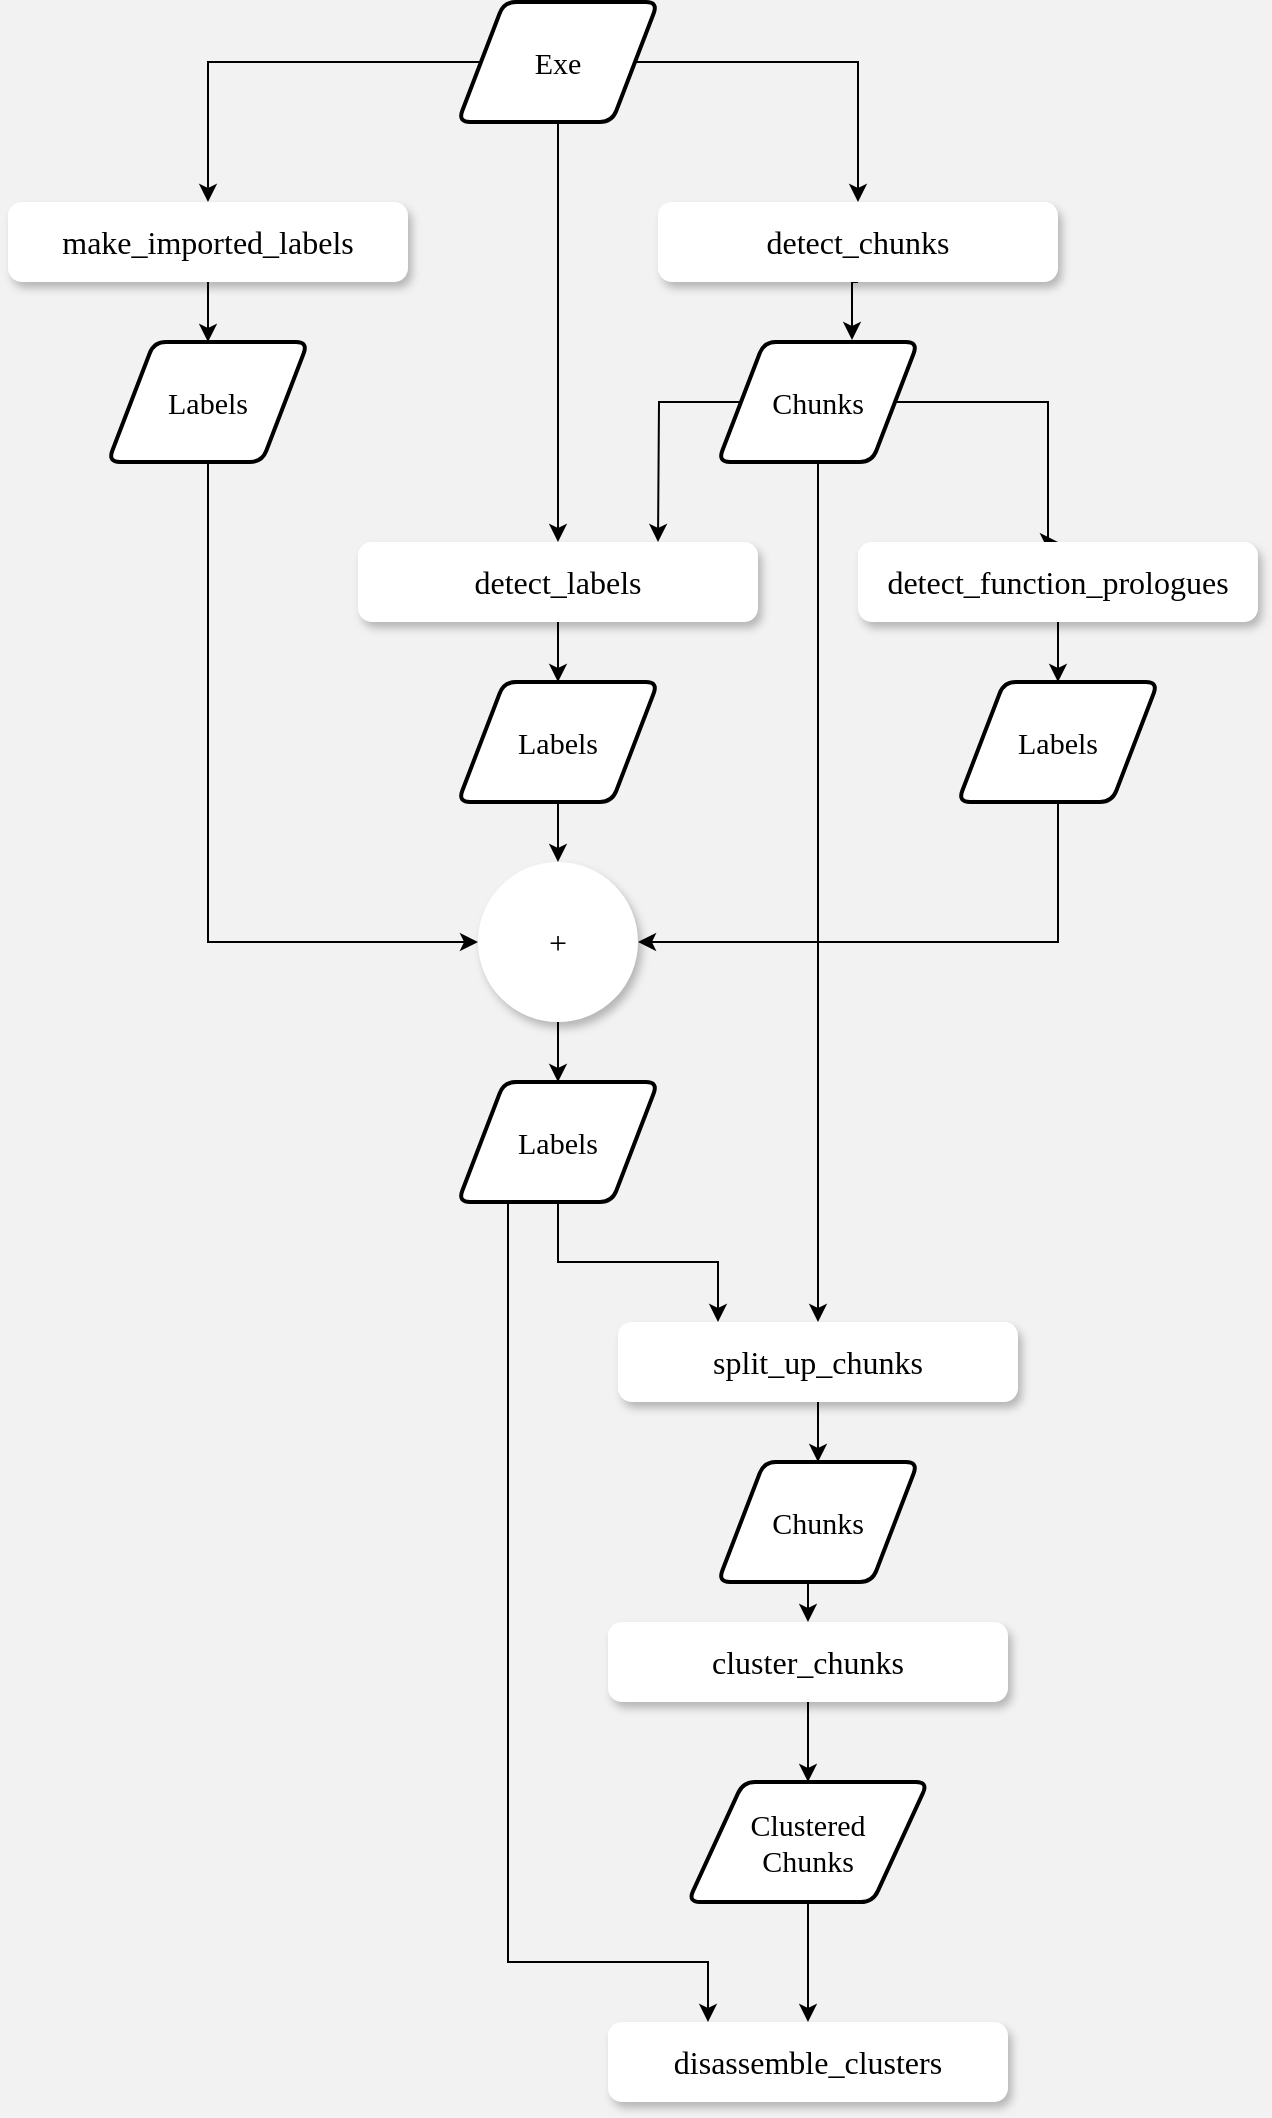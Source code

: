 <mxfile version="12.9.3" type="device"><diagram id="lzSnlQQ8JQ-eE8FS2TnN" name="Page-1"><mxGraphModel dx="1278" dy="948" grid="1" gridSize="10" guides="1" tooltips="1" connect="1" arrows="1" fold="1" page="1" pageScale="1" pageWidth="850" pageHeight="1100" background="#F2F2F2" math="0" shadow="0"><root><mxCell id="0"/><mxCell id="1" parent="0"/><mxCell id="G6UAGvVHQ9mcAHjdpEGW-25" style="edgeStyle=orthogonalEdgeStyle;rounded=0;orthogonalLoop=1;jettySize=auto;html=1;exitX=0.5;exitY=1;exitDx=0;exitDy=0;entryX=0;entryY=0.5;entryDx=0;entryDy=0;fontFamily=D-DIN Exp;fontSize=16;" edge="1" parent="1" source="2FhpK4kkxQhMr90pt7u--3" target="G6UAGvVHQ9mcAHjdpEGW-22"><mxGeometry relative="1" as="geometry"/></mxCell><mxCell id="2FhpK4kkxQhMr90pt7u--3" value="Labels" style="shape=parallelogram;html=1;strokeWidth=2;perimeter=parallelogramPerimeter;whiteSpace=wrap;rounded=1;arcSize=12;size=0.23;fontFamily=D-DIN Exp;fontSize=15;" parent="1" vertex="1"><mxGeometry x="150" y="190" width="100" height="60" as="geometry"/></mxCell><mxCell id="G6UAGvVHQ9mcAHjdpEGW-8" style="edgeStyle=orthogonalEdgeStyle;rounded=0;orthogonalLoop=1;jettySize=auto;html=1;exitX=0.5;exitY=1;exitDx=0;exitDy=0;entryX=0.5;entryY=0;entryDx=0;entryDy=0;fontFamily=D-DIN Exp;fontSize=16;" edge="1" parent="1" source="2FhpK4kkxQhMr90pt7u--4" target="2FhpK4kkxQhMr90pt7u--3"><mxGeometry relative="1" as="geometry"/></mxCell><mxCell id="2FhpK4kkxQhMr90pt7u--4" value="&lt;span style=&quot;text-align: left; font-size: 16px;&quot;&gt;make_imported_labels&lt;/span&gt;" style="rounded=1;whiteSpace=wrap;html=1;absoluteArcSize=1;arcSize=14;strokeWidth=2;fontFamily=D-DIN;fontSize=16;strokeColor=none;fontStyle=0;shadow=1;" parent="1" vertex="1"><mxGeometry x="100" y="120" width="200" height="40" as="geometry"/></mxCell><mxCell id="G6UAGvVHQ9mcAHjdpEGW-6" style="edgeStyle=orthogonalEdgeStyle;rounded=0;orthogonalLoop=1;jettySize=auto;html=1;exitX=1;exitY=0.5;exitDx=0;exitDy=0;entryX=0.5;entryY=0;entryDx=0;entryDy=0;fontFamily=D-DIN Exp;fontSize=16;" edge="1" parent="1" source="G6UAGvVHQ9mcAHjdpEGW-1" target="G6UAGvVHQ9mcAHjdpEGW-3"><mxGeometry relative="1" as="geometry"><Array as="points"><mxPoint x="525" y="50"/></Array></mxGeometry></mxCell><mxCell id="G6UAGvVHQ9mcAHjdpEGW-7" style="edgeStyle=orthogonalEdgeStyle;rounded=0;orthogonalLoop=1;jettySize=auto;html=1;exitX=0;exitY=0.5;exitDx=0;exitDy=0;entryX=0.5;entryY=0;entryDx=0;entryDy=0;fontFamily=D-DIN Exp;fontSize=16;" edge="1" parent="1" source="G6UAGvVHQ9mcAHjdpEGW-1" target="2FhpK4kkxQhMr90pt7u--4"><mxGeometry relative="1" as="geometry"/></mxCell><mxCell id="G6UAGvVHQ9mcAHjdpEGW-11" style="edgeStyle=orthogonalEdgeStyle;rounded=0;orthogonalLoop=1;jettySize=auto;html=1;exitX=0.5;exitY=1;exitDx=0;exitDy=0;fontFamily=D-DIN Exp;fontSize=16;" edge="1" parent="1" source="G6UAGvVHQ9mcAHjdpEGW-1" target="G6UAGvVHQ9mcAHjdpEGW-4"><mxGeometry relative="1" as="geometry"/></mxCell><mxCell id="G6UAGvVHQ9mcAHjdpEGW-1" value="Exe" style="shape=parallelogram;html=1;strokeWidth=2;perimeter=parallelogramPerimeter;whiteSpace=wrap;rounded=1;arcSize=12;size=0.23;fontFamily=D-DIN Exp;fontSize=15;" vertex="1" parent="1"><mxGeometry x="325" y="20" width="100" height="60" as="geometry"/></mxCell><mxCell id="G6UAGvVHQ9mcAHjdpEGW-10" style="edgeStyle=orthogonalEdgeStyle;rounded=0;orthogonalLoop=1;jettySize=auto;html=1;exitX=0;exitY=0.5;exitDx=0;exitDy=0;entryX=0.75;entryY=0;entryDx=0;entryDy=0;fontFamily=D-DIN Exp;fontSize=16;" edge="1" parent="1" source="G6UAGvVHQ9mcAHjdpEGW-2"><mxGeometry relative="1" as="geometry"><mxPoint x="425" y="290" as="targetPoint"/></mxGeometry></mxCell><mxCell id="G6UAGvVHQ9mcAHjdpEGW-14" style="edgeStyle=orthogonalEdgeStyle;rounded=0;orthogonalLoop=1;jettySize=auto;html=1;exitX=1;exitY=0.5;exitDx=0;exitDy=0;entryX=0.5;entryY=0;entryDx=0;entryDy=0;fontFamily=D-DIN Exp;fontSize=16;" edge="1" parent="1" source="G6UAGvVHQ9mcAHjdpEGW-2" target="G6UAGvVHQ9mcAHjdpEGW-13"><mxGeometry relative="1" as="geometry"><Array as="points"><mxPoint x="620" y="220"/><mxPoint x="620" y="290"/></Array></mxGeometry></mxCell><mxCell id="G6UAGvVHQ9mcAHjdpEGW-29" style="edgeStyle=orthogonalEdgeStyle;rounded=0;orthogonalLoop=1;jettySize=auto;html=1;exitX=0.5;exitY=1;exitDx=0;exitDy=0;fontFamily=D-DIN Exp;fontSize=16;" edge="1" parent="1" source="G6UAGvVHQ9mcAHjdpEGW-2" target="G6UAGvVHQ9mcAHjdpEGW-18"><mxGeometry relative="1" as="geometry"/></mxCell><mxCell id="G6UAGvVHQ9mcAHjdpEGW-2" value="Chunks" style="shape=parallelogram;html=1;strokeWidth=2;perimeter=parallelogramPerimeter;whiteSpace=wrap;rounded=1;arcSize=12;size=0.23;fontFamily=D-DIN Exp;fontSize=15;" vertex="1" parent="1"><mxGeometry x="455" y="190" width="100" height="60" as="geometry"/></mxCell><mxCell id="G6UAGvVHQ9mcAHjdpEGW-9" style="edgeStyle=orthogonalEdgeStyle;rounded=0;orthogonalLoop=1;jettySize=auto;html=1;exitX=0.5;exitY=1;exitDx=0;exitDy=0;entryX=0.67;entryY=-0.017;entryDx=0;entryDy=0;entryPerimeter=0;fontFamily=D-DIN Exp;fontSize=16;" edge="1" parent="1" source="G6UAGvVHQ9mcAHjdpEGW-3" target="G6UAGvVHQ9mcAHjdpEGW-2"><mxGeometry relative="1" as="geometry"/></mxCell><mxCell id="G6UAGvVHQ9mcAHjdpEGW-3" value="&lt;span style=&quot;text-align: left ; font-size: 16px&quot;&gt;detect_chunks&lt;br&gt;&lt;/span&gt;" style="rounded=1;whiteSpace=wrap;html=1;absoluteArcSize=1;arcSize=14;strokeWidth=2;fontFamily=D-DIN;fontSize=16;strokeColor=none;fontStyle=0;shadow=1;" vertex="1" parent="1"><mxGeometry x="425" y="120" width="200" height="40" as="geometry"/></mxCell><mxCell id="G6UAGvVHQ9mcAHjdpEGW-12" style="edgeStyle=orthogonalEdgeStyle;rounded=0;orthogonalLoop=1;jettySize=auto;html=1;exitX=0.5;exitY=1;exitDx=0;exitDy=0;entryX=0.5;entryY=0;entryDx=0;entryDy=0;fontFamily=D-DIN Exp;fontSize=16;" edge="1" parent="1" source="G6UAGvVHQ9mcAHjdpEGW-4" target="G6UAGvVHQ9mcAHjdpEGW-5"><mxGeometry relative="1" as="geometry"/></mxCell><mxCell id="G6UAGvVHQ9mcAHjdpEGW-4" value="&lt;span style=&quot;text-align: left ; font-size: 16px&quot;&gt;detect_labels&lt;br&gt;&lt;/span&gt;" style="rounded=1;whiteSpace=wrap;html=1;absoluteArcSize=1;arcSize=14;strokeWidth=2;fontFamily=D-DIN;fontSize=16;strokeColor=none;fontStyle=0;shadow=1;" vertex="1" parent="1"><mxGeometry x="275" y="290" width="200" height="40" as="geometry"/></mxCell><mxCell id="G6UAGvVHQ9mcAHjdpEGW-23" style="edgeStyle=orthogonalEdgeStyle;rounded=0;orthogonalLoop=1;jettySize=auto;html=1;exitX=0.5;exitY=1;exitDx=0;exitDy=0;fontFamily=D-DIN Exp;fontSize=16;" edge="1" parent="1" source="G6UAGvVHQ9mcAHjdpEGW-5" target="G6UAGvVHQ9mcAHjdpEGW-22"><mxGeometry relative="1" as="geometry"/></mxCell><mxCell id="G6UAGvVHQ9mcAHjdpEGW-5" value="Labels" style="shape=parallelogram;html=1;strokeWidth=2;perimeter=parallelogramPerimeter;whiteSpace=wrap;rounded=1;arcSize=12;size=0.23;fontFamily=D-DIN Exp;fontSize=15;" vertex="1" parent="1"><mxGeometry x="325" y="360" width="100" height="60" as="geometry"/></mxCell><mxCell id="G6UAGvVHQ9mcAHjdpEGW-16" style="edgeStyle=orthogonalEdgeStyle;rounded=0;orthogonalLoop=1;jettySize=auto;html=1;exitX=0.5;exitY=1;exitDx=0;exitDy=0;fontFamily=D-DIN Exp;fontSize=16;entryX=0.5;entryY=0;entryDx=0;entryDy=0;" edge="1" parent="1" source="G6UAGvVHQ9mcAHjdpEGW-13" target="G6UAGvVHQ9mcAHjdpEGW-15"><mxGeometry relative="1" as="geometry"/></mxCell><mxCell id="G6UAGvVHQ9mcAHjdpEGW-13" value="&lt;span style=&quot;text-align: left&quot;&gt;detect_function_prologues&lt;br&gt;&lt;/span&gt;" style="rounded=1;whiteSpace=wrap;html=1;absoluteArcSize=1;arcSize=14;strokeWidth=2;fontFamily=D-DIN;fontSize=16;strokeColor=none;fontStyle=0;shadow=1;" vertex="1" parent="1"><mxGeometry x="525" y="290" width="200" height="40" as="geometry"/></mxCell><mxCell id="G6UAGvVHQ9mcAHjdpEGW-24" style="edgeStyle=orthogonalEdgeStyle;rounded=0;orthogonalLoop=1;jettySize=auto;html=1;exitX=0.5;exitY=1;exitDx=0;exitDy=0;entryX=1;entryY=0.5;entryDx=0;entryDy=0;fontFamily=D-DIN Exp;fontSize=16;" edge="1" parent="1" source="G6UAGvVHQ9mcAHjdpEGW-15" target="G6UAGvVHQ9mcAHjdpEGW-22"><mxGeometry relative="1" as="geometry"/></mxCell><mxCell id="G6UAGvVHQ9mcAHjdpEGW-15" value="Labels" style="shape=parallelogram;html=1;strokeWidth=2;perimeter=parallelogramPerimeter;whiteSpace=wrap;rounded=1;arcSize=12;size=0.23;fontFamily=D-DIN Exp;fontSize=15;" vertex="1" parent="1"><mxGeometry x="575" y="360" width="100" height="60" as="geometry"/></mxCell><mxCell id="G6UAGvVHQ9mcAHjdpEGW-31" style="edgeStyle=orthogonalEdgeStyle;rounded=0;orthogonalLoop=1;jettySize=auto;html=1;exitX=0.5;exitY=1;exitDx=0;exitDy=0;fontFamily=D-DIN Exp;fontSize=16;" edge="1" parent="1" source="G6UAGvVHQ9mcAHjdpEGW-18" target="G6UAGvVHQ9mcAHjdpEGW-30"><mxGeometry relative="1" as="geometry"/></mxCell><mxCell id="G6UAGvVHQ9mcAHjdpEGW-18" value="&lt;span style=&quot;text-align: left&quot;&gt;split_up_chunks&lt;br&gt;&lt;/span&gt;" style="rounded=1;whiteSpace=wrap;html=1;absoluteArcSize=1;arcSize=14;strokeWidth=2;fontFamily=D-DIN;fontSize=16;strokeColor=none;fontStyle=0;shadow=1;" vertex="1" parent="1"><mxGeometry x="405" y="680" width="200" height="40" as="geometry"/></mxCell><mxCell id="G6UAGvVHQ9mcAHjdpEGW-27" style="edgeStyle=orthogonalEdgeStyle;rounded=0;orthogonalLoop=1;jettySize=auto;html=1;exitX=0.5;exitY=1;exitDx=0;exitDy=0;fontFamily=D-DIN Exp;fontSize=16;" edge="1" parent="1" source="G6UAGvVHQ9mcAHjdpEGW-22" target="G6UAGvVHQ9mcAHjdpEGW-26"><mxGeometry relative="1" as="geometry"/></mxCell><mxCell id="G6UAGvVHQ9mcAHjdpEGW-22" value="+" style="ellipse;whiteSpace=wrap;html=1;aspect=fixed;shadow=1;fontFamily=D-DIN;fontSize=16;rounded=1;fontStyle=0;strokeColor=none;strokeWidth=2;arcSize=14;" vertex="1" parent="1"><mxGeometry x="335" y="450" width="80" height="80" as="geometry"/></mxCell><mxCell id="G6UAGvVHQ9mcAHjdpEGW-28" style="edgeStyle=orthogonalEdgeStyle;rounded=0;orthogonalLoop=1;jettySize=auto;html=1;exitX=0.5;exitY=1;exitDx=0;exitDy=0;entryX=0.25;entryY=0;entryDx=0;entryDy=0;fontFamily=D-DIN Exp;fontSize=16;" edge="1" parent="1" source="G6UAGvVHQ9mcAHjdpEGW-26" target="G6UAGvVHQ9mcAHjdpEGW-18"><mxGeometry relative="1" as="geometry"/></mxCell><mxCell id="G6UAGvVHQ9mcAHjdpEGW-38" style="edgeStyle=orthogonalEdgeStyle;rounded=0;orthogonalLoop=1;jettySize=auto;html=1;exitX=0.25;exitY=1;exitDx=0;exitDy=0;entryX=0.25;entryY=0;entryDx=0;entryDy=0;fontFamily=D-DIN Exp;fontSize=16;" edge="1" parent="1" source="G6UAGvVHQ9mcAHjdpEGW-26" target="G6UAGvVHQ9mcAHjdpEGW-36"><mxGeometry relative="1" as="geometry"><Array as="points"><mxPoint x="350" y="1000"/><mxPoint x="450" y="1000"/></Array></mxGeometry></mxCell><mxCell id="G6UAGvVHQ9mcAHjdpEGW-26" value="Labels" style="shape=parallelogram;html=1;strokeWidth=2;perimeter=parallelogramPerimeter;whiteSpace=wrap;rounded=1;arcSize=12;size=0.23;fontFamily=D-DIN Exp;fontSize=15;" vertex="1" parent="1"><mxGeometry x="325" y="560" width="100" height="60" as="geometry"/></mxCell><mxCell id="G6UAGvVHQ9mcAHjdpEGW-33" style="edgeStyle=orthogonalEdgeStyle;rounded=0;orthogonalLoop=1;jettySize=auto;html=1;exitX=0.5;exitY=1;exitDx=0;exitDy=0;entryX=0.5;entryY=0;entryDx=0;entryDy=0;fontFamily=D-DIN Exp;fontSize=16;" edge="1" parent="1" source="G6UAGvVHQ9mcAHjdpEGW-30" target="G6UAGvVHQ9mcAHjdpEGW-32"><mxGeometry relative="1" as="geometry"/></mxCell><mxCell id="G6UAGvVHQ9mcAHjdpEGW-30" value="Chunks" style="shape=parallelogram;html=1;strokeWidth=2;perimeter=parallelogramPerimeter;whiteSpace=wrap;rounded=1;arcSize=12;size=0.23;fontFamily=D-DIN Exp;fontSize=15;" vertex="1" parent="1"><mxGeometry x="455" y="750" width="100" height="60" as="geometry"/></mxCell><mxCell id="G6UAGvVHQ9mcAHjdpEGW-35" style="edgeStyle=orthogonalEdgeStyle;rounded=0;orthogonalLoop=1;jettySize=auto;html=1;exitX=0.5;exitY=1;exitDx=0;exitDy=0;fontFamily=D-DIN Exp;fontSize=16;" edge="1" parent="1" source="G6UAGvVHQ9mcAHjdpEGW-32" target="G6UAGvVHQ9mcAHjdpEGW-34"><mxGeometry relative="1" as="geometry"/></mxCell><mxCell id="G6UAGvVHQ9mcAHjdpEGW-32" value="&lt;span style=&quot;text-align: left&quot;&gt;cluster_chunks&lt;br&gt;&lt;/span&gt;" style="rounded=1;whiteSpace=wrap;html=1;absoluteArcSize=1;arcSize=14;strokeWidth=2;fontFamily=D-DIN;fontSize=16;strokeColor=none;fontStyle=0;shadow=1;" vertex="1" parent="1"><mxGeometry x="400" y="830" width="200" height="40" as="geometry"/></mxCell><mxCell id="G6UAGvVHQ9mcAHjdpEGW-37" style="edgeStyle=orthogonalEdgeStyle;rounded=0;orthogonalLoop=1;jettySize=auto;html=1;exitX=0.5;exitY=1;exitDx=0;exitDy=0;fontFamily=D-DIN Exp;fontSize=16;" edge="1" parent="1" source="G6UAGvVHQ9mcAHjdpEGW-34" target="G6UAGvVHQ9mcAHjdpEGW-36"><mxGeometry relative="1" as="geometry"/></mxCell><mxCell id="G6UAGvVHQ9mcAHjdpEGW-34" value="Clustered&lt;br&gt;Chunks" style="shape=parallelogram;html=1;strokeWidth=2;perimeter=parallelogramPerimeter;whiteSpace=wrap;rounded=1;arcSize=12;size=0.23;fontFamily=D-DIN Exp;fontSize=15;" vertex="1" parent="1"><mxGeometry x="440" y="910" width="120" height="60" as="geometry"/></mxCell><mxCell id="G6UAGvVHQ9mcAHjdpEGW-36" value="&lt;span style=&quot;text-align: left&quot;&gt;disassemble_clusters&lt;br&gt;&lt;/span&gt;" style="rounded=1;whiteSpace=wrap;html=1;absoluteArcSize=1;arcSize=14;strokeWidth=2;fontFamily=D-DIN;fontSize=16;strokeColor=none;fontStyle=0;shadow=1;" vertex="1" parent="1"><mxGeometry x="400" y="1030" width="200" height="40" as="geometry"/></mxCell></root></mxGraphModel></diagram></mxfile>